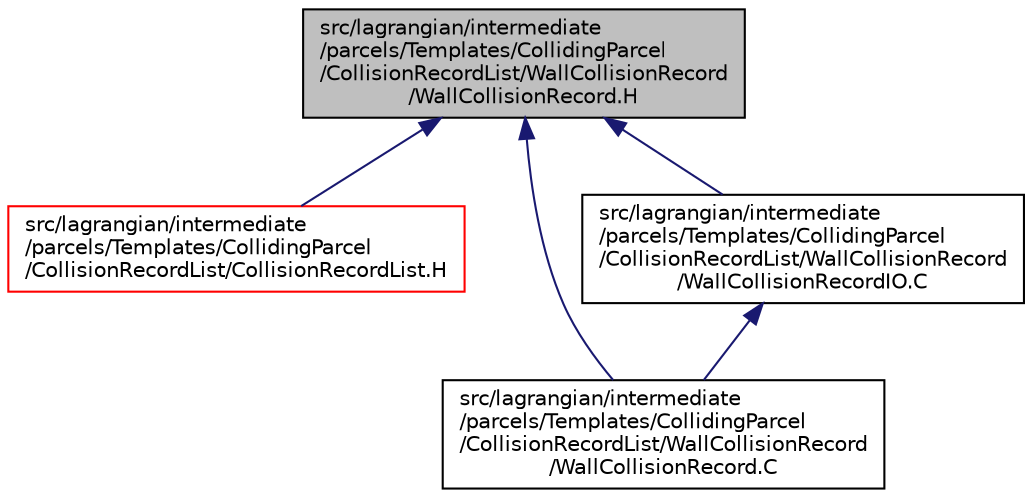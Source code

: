 digraph "src/lagrangian/intermediate/parcels/Templates/CollidingParcel/CollisionRecordList/WallCollisionRecord/WallCollisionRecord.H"
{
  bgcolor="transparent";
  edge [fontname="Helvetica",fontsize="10",labelfontname="Helvetica",labelfontsize="10"];
  node [fontname="Helvetica",fontsize="10",shape=record];
  Node1 [label="src/lagrangian/intermediate\l/parcels/Templates/CollidingParcel\l/CollisionRecordList/WallCollisionRecord\l/WallCollisionRecord.H",height=0.2,width=0.4,color="black", fillcolor="grey75", style="filled", fontcolor="black"];
  Node1 -> Node2 [dir="back",color="midnightblue",fontsize="10",style="solid",fontname="Helvetica"];
  Node2 [label="src/lagrangian/intermediate\l/parcels/Templates/CollidingParcel\l/CollisionRecordList/CollisionRecordList.H",height=0.2,width=0.4,color="red",URL="$a06568.html"];
  Node1 -> Node3 [dir="back",color="midnightblue",fontsize="10",style="solid",fontname="Helvetica"];
  Node3 [label="src/lagrangian/intermediate\l/parcels/Templates/CollidingParcel\l/CollisionRecordList/WallCollisionRecord\l/WallCollisionRecord.C",height=0.2,width=0.4,color="black",URL="$a06574.html"];
  Node1 -> Node4 [dir="back",color="midnightblue",fontsize="10",style="solid",fontname="Helvetica"];
  Node4 [label="src/lagrangian/intermediate\l/parcels/Templates/CollidingParcel\l/CollisionRecordList/WallCollisionRecord\l/WallCollisionRecordIO.C",height=0.2,width=0.4,color="black",URL="$a06577.html"];
  Node4 -> Node3 [dir="back",color="midnightblue",fontsize="10",style="solid",fontname="Helvetica"];
}
